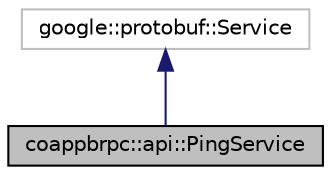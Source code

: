 digraph "coappbrpc::api::PingService"
{
  edge [fontname="Helvetica",fontsize="10",labelfontname="Helvetica",labelfontsize="10"];
  node [fontname="Helvetica",fontsize="10",shape=record];
  Node4 [label="coappbrpc::api::PingService",height=0.2,width=0.4,color="black", fillcolor="grey75", style="filled", fontcolor="black"];
  Node5 -> Node4 [dir="back",color="midnightblue",fontsize="10",style="solid"];
  Node5 [label="google::protobuf::Service",height=0.2,width=0.4,color="grey75", fillcolor="white", style="filled"];
}

